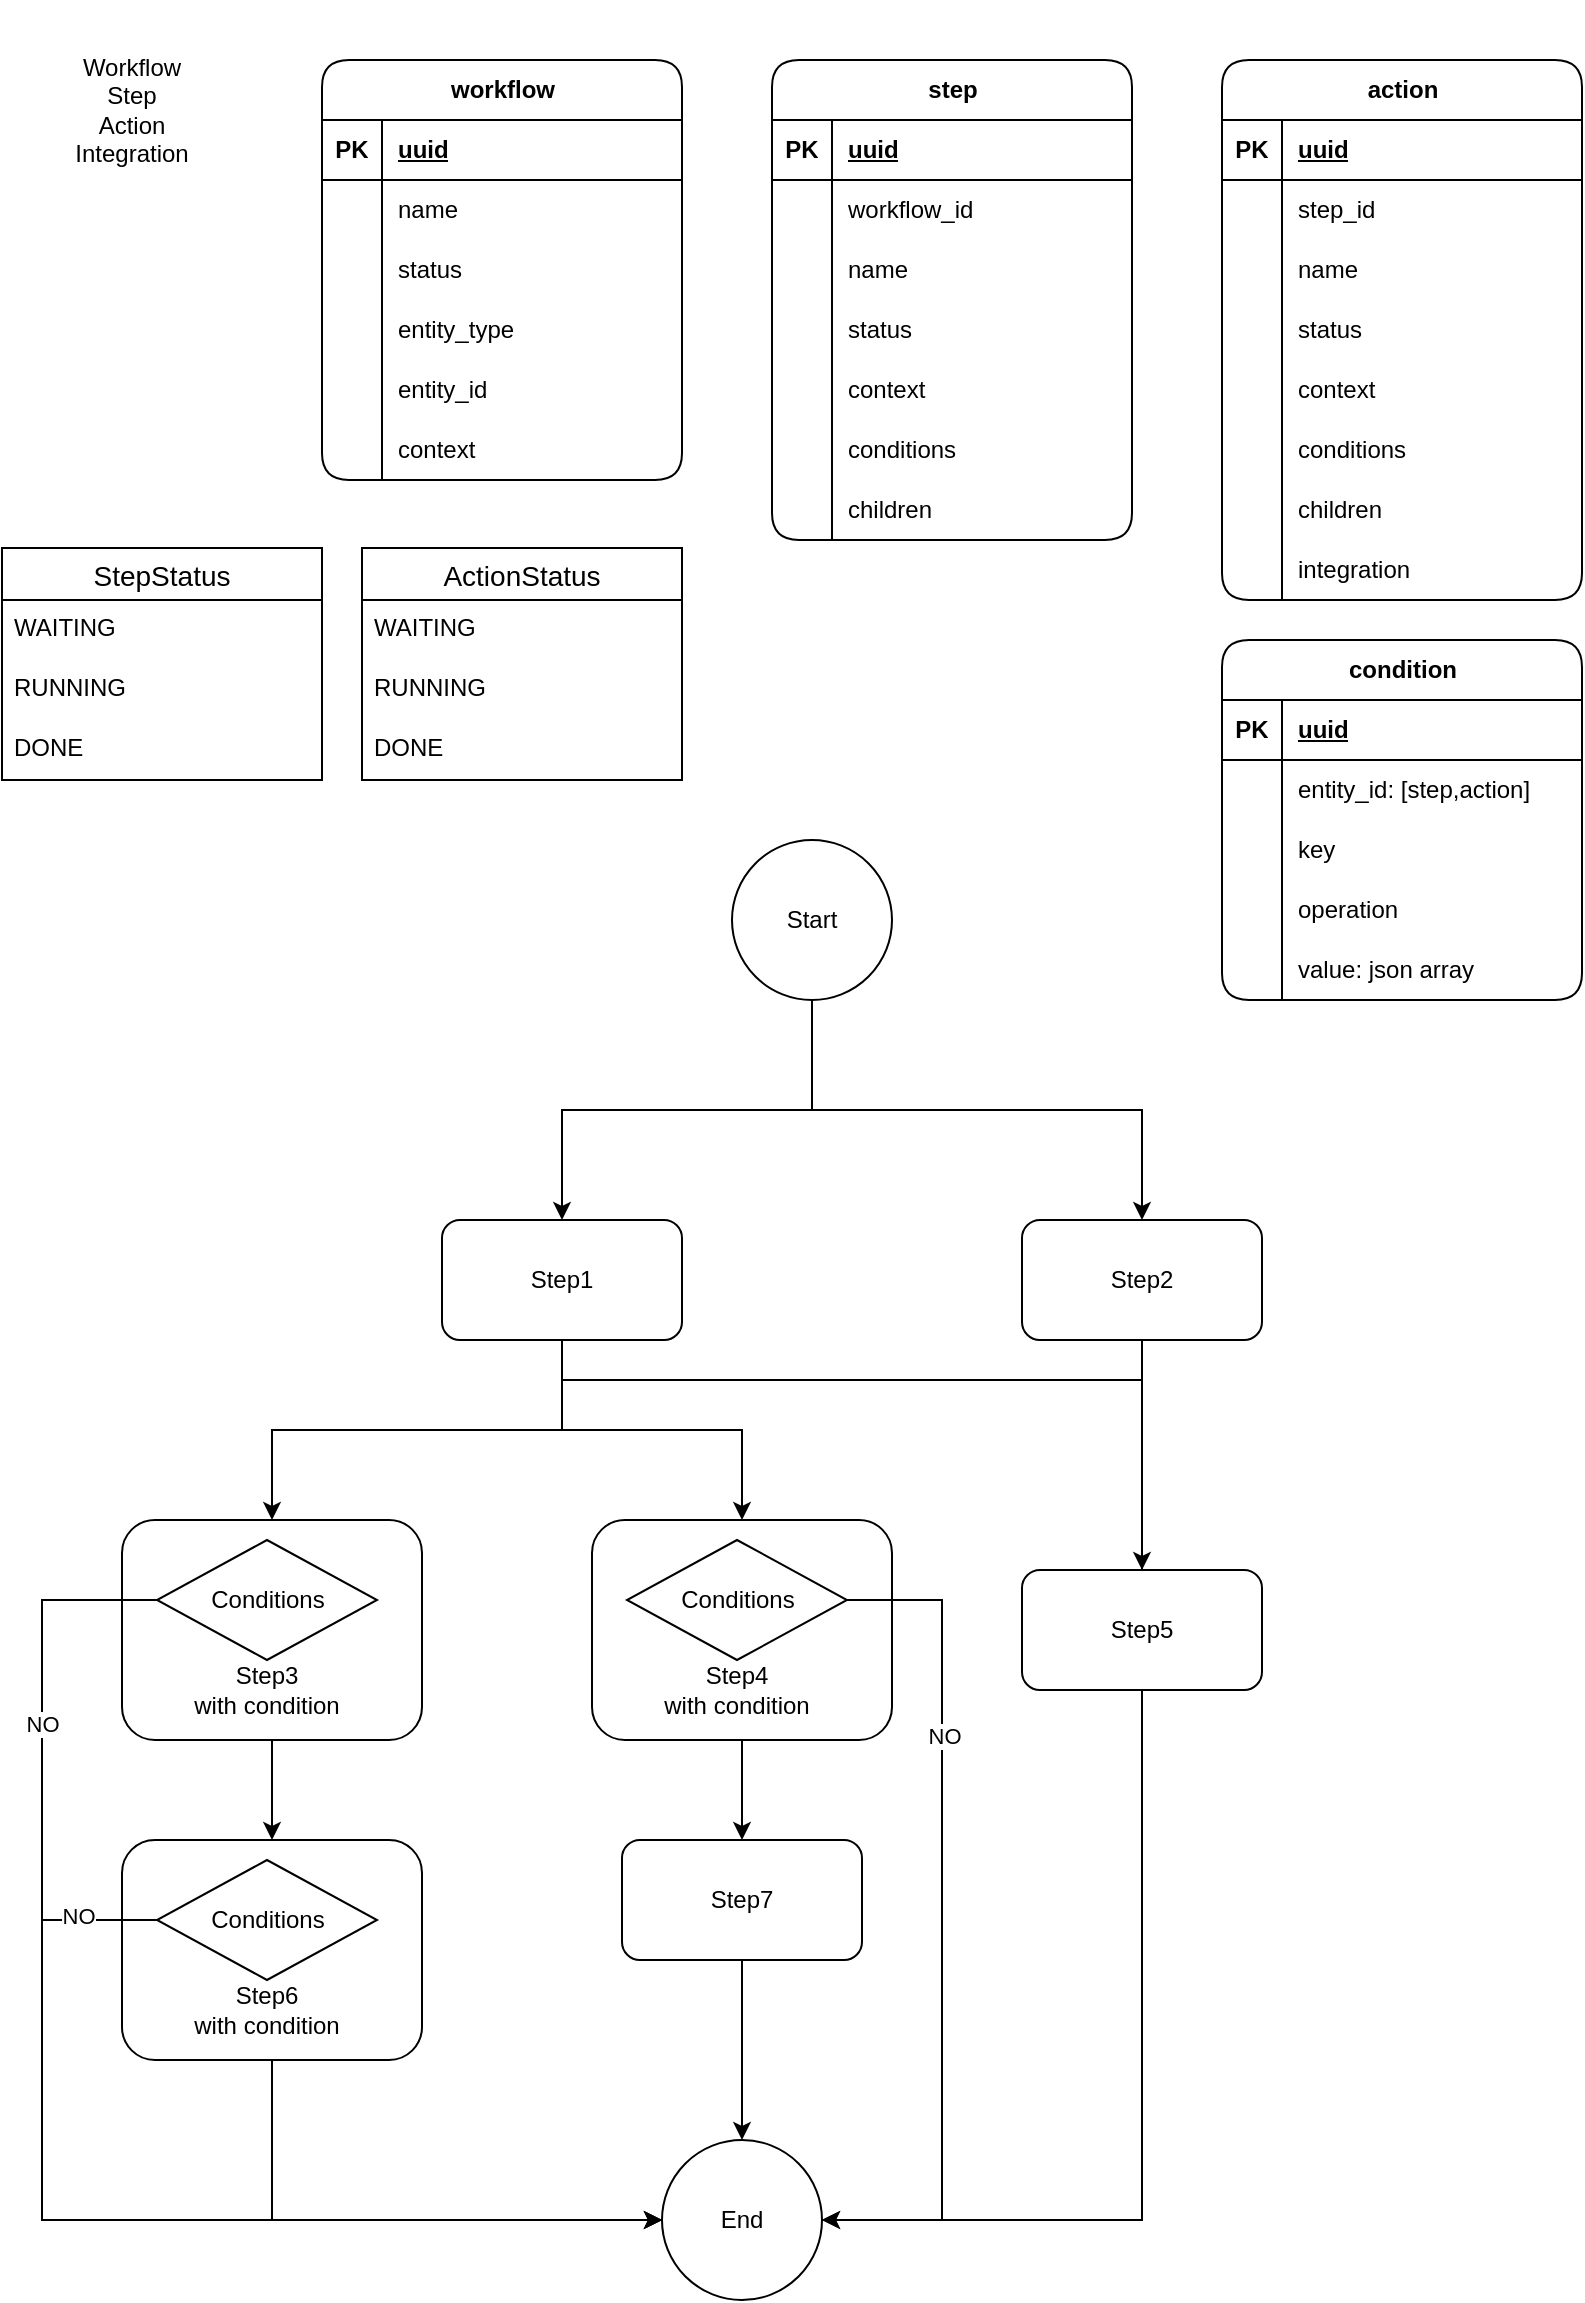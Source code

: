 <mxfile version="21.3.0" type="github">
  <diagram name="Page-1" id="zjwjFwoWz9JTrxJEGuw6">
    <mxGraphModel dx="1004" dy="812" grid="1" gridSize="10" guides="1" tooltips="1" connect="1" arrows="1" fold="1" page="1" pageScale="1" pageWidth="850" pageHeight="1100" math="0" shadow="0">
      <root>
        <mxCell id="0" />
        <mxCell id="1" parent="0" />
        <mxCell id="YzlNwQbHdQQu9OpGdNQR-1" value="Workflow&lt;br&gt;Step&lt;br&gt;Action&lt;br&gt;Integration" style="text;html=1;strokeColor=none;fillColor=none;align=center;verticalAlign=middle;whiteSpace=wrap;rounded=0;" vertex="1" parent="1">
          <mxGeometry x="60" y="60" width="90" height="110" as="geometry" />
        </mxCell>
        <mxCell id="YzlNwQbHdQQu9OpGdNQR-2" value="workflow" style="shape=table;startSize=30;container=1;collapsible=1;childLayout=tableLayout;fixedRows=0;rowLines=0;fontStyle=1;align=center;resizeLast=1;html=1;rounded=1;" vertex="1" parent="1">
          <mxGeometry x="200" y="90" width="180" height="210" as="geometry">
            <mxRectangle x="200" y="90" width="90" height="30" as="alternateBounds" />
          </mxGeometry>
        </mxCell>
        <mxCell id="YzlNwQbHdQQu9OpGdNQR-3" value="" style="shape=tableRow;horizontal=0;startSize=0;swimlaneHead=0;swimlaneBody=0;fillColor=none;collapsible=0;dropTarget=0;points=[[0,0.5],[1,0.5]];portConstraint=eastwest;top=0;left=0;right=0;bottom=1;" vertex="1" parent="YzlNwQbHdQQu9OpGdNQR-2">
          <mxGeometry y="30" width="180" height="30" as="geometry" />
        </mxCell>
        <mxCell id="YzlNwQbHdQQu9OpGdNQR-4" value="PK" style="shape=partialRectangle;connectable=0;fillColor=none;top=0;left=0;bottom=0;right=0;fontStyle=1;overflow=hidden;whiteSpace=wrap;html=1;" vertex="1" parent="YzlNwQbHdQQu9OpGdNQR-3">
          <mxGeometry width="30" height="30" as="geometry">
            <mxRectangle width="30" height="30" as="alternateBounds" />
          </mxGeometry>
        </mxCell>
        <mxCell id="YzlNwQbHdQQu9OpGdNQR-5" value="uuid" style="shape=partialRectangle;connectable=0;fillColor=none;top=0;left=0;bottom=0;right=0;align=left;spacingLeft=6;fontStyle=5;overflow=hidden;whiteSpace=wrap;html=1;" vertex="1" parent="YzlNwQbHdQQu9OpGdNQR-3">
          <mxGeometry x="30" width="150" height="30" as="geometry">
            <mxRectangle width="150" height="30" as="alternateBounds" />
          </mxGeometry>
        </mxCell>
        <mxCell id="YzlNwQbHdQQu9OpGdNQR-6" value="" style="shape=tableRow;horizontal=0;startSize=0;swimlaneHead=0;swimlaneBody=0;fillColor=none;collapsible=0;dropTarget=0;points=[[0,0.5],[1,0.5]];portConstraint=eastwest;top=0;left=0;right=0;bottom=0;" vertex="1" parent="YzlNwQbHdQQu9OpGdNQR-2">
          <mxGeometry y="60" width="180" height="30" as="geometry" />
        </mxCell>
        <mxCell id="YzlNwQbHdQQu9OpGdNQR-7" value="" style="shape=partialRectangle;connectable=0;fillColor=none;top=0;left=0;bottom=0;right=0;editable=1;overflow=hidden;whiteSpace=wrap;html=1;" vertex="1" parent="YzlNwQbHdQQu9OpGdNQR-6">
          <mxGeometry width="30" height="30" as="geometry">
            <mxRectangle width="30" height="30" as="alternateBounds" />
          </mxGeometry>
        </mxCell>
        <mxCell id="YzlNwQbHdQQu9OpGdNQR-8" value="name" style="shape=partialRectangle;connectable=0;fillColor=none;top=0;left=0;bottom=0;right=0;align=left;spacingLeft=6;overflow=hidden;whiteSpace=wrap;html=1;" vertex="1" parent="YzlNwQbHdQQu9OpGdNQR-6">
          <mxGeometry x="30" width="150" height="30" as="geometry">
            <mxRectangle width="150" height="30" as="alternateBounds" />
          </mxGeometry>
        </mxCell>
        <mxCell id="YzlNwQbHdQQu9OpGdNQR-113" value="" style="shape=tableRow;horizontal=0;startSize=0;swimlaneHead=0;swimlaneBody=0;fillColor=none;collapsible=0;dropTarget=0;points=[[0,0.5],[1,0.5]];portConstraint=eastwest;top=0;left=0;right=0;bottom=0;" vertex="1" parent="YzlNwQbHdQQu9OpGdNQR-2">
          <mxGeometry y="90" width="180" height="30" as="geometry" />
        </mxCell>
        <mxCell id="YzlNwQbHdQQu9OpGdNQR-114" value="" style="shape=partialRectangle;connectable=0;fillColor=none;top=0;left=0;bottom=0;right=0;editable=1;overflow=hidden;whiteSpace=wrap;html=1;" vertex="1" parent="YzlNwQbHdQQu9OpGdNQR-113">
          <mxGeometry width="30" height="30" as="geometry">
            <mxRectangle width="30" height="30" as="alternateBounds" />
          </mxGeometry>
        </mxCell>
        <mxCell id="YzlNwQbHdQQu9OpGdNQR-115" value="status" style="shape=partialRectangle;connectable=0;fillColor=none;top=0;left=0;bottom=0;right=0;align=left;spacingLeft=6;overflow=hidden;whiteSpace=wrap;html=1;" vertex="1" parent="YzlNwQbHdQQu9OpGdNQR-113">
          <mxGeometry x="30" width="150" height="30" as="geometry">
            <mxRectangle width="150" height="30" as="alternateBounds" />
          </mxGeometry>
        </mxCell>
        <mxCell id="YzlNwQbHdQQu9OpGdNQR-9" value="" style="shape=tableRow;horizontal=0;startSize=0;swimlaneHead=0;swimlaneBody=0;fillColor=none;collapsible=0;dropTarget=0;points=[[0,0.5],[1,0.5]];portConstraint=eastwest;top=0;left=0;right=0;bottom=0;" vertex="1" parent="YzlNwQbHdQQu9OpGdNQR-2">
          <mxGeometry y="120" width="180" height="30" as="geometry" />
        </mxCell>
        <mxCell id="YzlNwQbHdQQu9OpGdNQR-10" value="" style="shape=partialRectangle;connectable=0;fillColor=none;top=0;left=0;bottom=0;right=0;editable=1;overflow=hidden;whiteSpace=wrap;html=1;" vertex="1" parent="YzlNwQbHdQQu9OpGdNQR-9">
          <mxGeometry width="30" height="30" as="geometry">
            <mxRectangle width="30" height="30" as="alternateBounds" />
          </mxGeometry>
        </mxCell>
        <mxCell id="YzlNwQbHdQQu9OpGdNQR-11" value="entity_type" style="shape=partialRectangle;connectable=0;fillColor=none;top=0;left=0;bottom=0;right=0;align=left;spacingLeft=6;overflow=hidden;whiteSpace=wrap;html=1;" vertex="1" parent="YzlNwQbHdQQu9OpGdNQR-9">
          <mxGeometry x="30" width="150" height="30" as="geometry">
            <mxRectangle width="150" height="30" as="alternateBounds" />
          </mxGeometry>
        </mxCell>
        <mxCell id="YzlNwQbHdQQu9OpGdNQR-12" value="" style="shape=tableRow;horizontal=0;startSize=0;swimlaneHead=0;swimlaneBody=0;fillColor=none;collapsible=0;dropTarget=0;points=[[0,0.5],[1,0.5]];portConstraint=eastwest;top=0;left=0;right=0;bottom=0;" vertex="1" parent="YzlNwQbHdQQu9OpGdNQR-2">
          <mxGeometry y="150" width="180" height="30" as="geometry" />
        </mxCell>
        <mxCell id="YzlNwQbHdQQu9OpGdNQR-13" value="" style="shape=partialRectangle;connectable=0;fillColor=none;top=0;left=0;bottom=0;right=0;editable=1;overflow=hidden;whiteSpace=wrap;html=1;" vertex="1" parent="YzlNwQbHdQQu9OpGdNQR-12">
          <mxGeometry width="30" height="30" as="geometry">
            <mxRectangle width="30" height="30" as="alternateBounds" />
          </mxGeometry>
        </mxCell>
        <mxCell id="YzlNwQbHdQQu9OpGdNQR-14" value="entity_id" style="shape=partialRectangle;connectable=0;fillColor=none;top=0;left=0;bottom=0;right=0;align=left;spacingLeft=6;overflow=hidden;whiteSpace=wrap;html=1;" vertex="1" parent="YzlNwQbHdQQu9OpGdNQR-12">
          <mxGeometry x="30" width="150" height="30" as="geometry">
            <mxRectangle width="150" height="30" as="alternateBounds" />
          </mxGeometry>
        </mxCell>
        <mxCell id="YzlNwQbHdQQu9OpGdNQR-35" value="" style="shape=tableRow;horizontal=0;startSize=0;swimlaneHead=0;swimlaneBody=0;fillColor=none;collapsible=0;dropTarget=0;points=[[0,0.5],[1,0.5]];portConstraint=eastwest;top=0;left=0;right=0;bottom=0;" vertex="1" parent="YzlNwQbHdQQu9OpGdNQR-2">
          <mxGeometry y="180" width="180" height="30" as="geometry" />
        </mxCell>
        <mxCell id="YzlNwQbHdQQu9OpGdNQR-36" value="" style="shape=partialRectangle;connectable=0;fillColor=none;top=0;left=0;bottom=0;right=0;editable=1;overflow=hidden;whiteSpace=wrap;html=1;" vertex="1" parent="YzlNwQbHdQQu9OpGdNQR-35">
          <mxGeometry width="30" height="30" as="geometry">
            <mxRectangle width="30" height="30" as="alternateBounds" />
          </mxGeometry>
        </mxCell>
        <mxCell id="YzlNwQbHdQQu9OpGdNQR-37" value="context" style="shape=partialRectangle;connectable=0;fillColor=none;top=0;left=0;bottom=0;right=0;align=left;spacingLeft=6;overflow=hidden;whiteSpace=wrap;html=1;" vertex="1" parent="YzlNwQbHdQQu9OpGdNQR-35">
          <mxGeometry x="30" width="150" height="30" as="geometry">
            <mxRectangle width="150" height="30" as="alternateBounds" />
          </mxGeometry>
        </mxCell>
        <mxCell id="YzlNwQbHdQQu9OpGdNQR-41" style="edgeStyle=orthogonalEdgeStyle;rounded=0;orthogonalLoop=1;jettySize=auto;html=1;exitX=0.5;exitY=1;exitDx=0;exitDy=0;" edge="1" parent="1" source="YzlNwQbHdQQu9OpGdNQR-38" target="YzlNwQbHdQQu9OpGdNQR-40">
          <mxGeometry relative="1" as="geometry" />
        </mxCell>
        <mxCell id="YzlNwQbHdQQu9OpGdNQR-56" style="edgeStyle=orthogonalEdgeStyle;rounded=0;orthogonalLoop=1;jettySize=auto;html=1;exitX=0.5;exitY=1;exitDx=0;exitDy=0;" edge="1" parent="1" source="YzlNwQbHdQQu9OpGdNQR-38" target="YzlNwQbHdQQu9OpGdNQR-42">
          <mxGeometry relative="1" as="geometry" />
        </mxCell>
        <mxCell id="YzlNwQbHdQQu9OpGdNQR-38" value="Start" style="ellipse;whiteSpace=wrap;html=1;aspect=fixed;" vertex="1" parent="1">
          <mxGeometry x="405" y="480" width="80" height="80" as="geometry" />
        </mxCell>
        <mxCell id="YzlNwQbHdQQu9OpGdNQR-39" value="End" style="ellipse;whiteSpace=wrap;html=1;aspect=fixed;" vertex="1" parent="1">
          <mxGeometry x="370" y="1130" width="80" height="80" as="geometry" />
        </mxCell>
        <mxCell id="YzlNwQbHdQQu9OpGdNQR-54" style="edgeStyle=orthogonalEdgeStyle;rounded=0;orthogonalLoop=1;jettySize=auto;html=1;exitX=0.5;exitY=1;exitDx=0;exitDy=0;entryX=0.5;entryY=0;entryDx=0;entryDy=0;" edge="1" parent="1" source="YzlNwQbHdQQu9OpGdNQR-40" target="YzlNwQbHdQQu9OpGdNQR-44">
          <mxGeometry relative="1" as="geometry" />
        </mxCell>
        <mxCell id="YzlNwQbHdQQu9OpGdNQR-55" style="edgeStyle=orthogonalEdgeStyle;rounded=0;orthogonalLoop=1;jettySize=auto;html=1;exitX=0.5;exitY=1;exitDx=0;exitDy=0;" edge="1" parent="1" source="YzlNwQbHdQQu9OpGdNQR-40" target="YzlNwQbHdQQu9OpGdNQR-50">
          <mxGeometry relative="1" as="geometry" />
        </mxCell>
        <mxCell id="YzlNwQbHdQQu9OpGdNQR-83" style="edgeStyle=orthogonalEdgeStyle;rounded=0;orthogonalLoop=1;jettySize=auto;html=1;exitX=0.5;exitY=1;exitDx=0;exitDy=0;" edge="1" parent="1" source="YzlNwQbHdQQu9OpGdNQR-40" target="YzlNwQbHdQQu9OpGdNQR-82">
          <mxGeometry relative="1" as="geometry">
            <Array as="points">
              <mxPoint x="320" y="750" />
              <mxPoint x="610" y="750" />
            </Array>
          </mxGeometry>
        </mxCell>
        <mxCell id="YzlNwQbHdQQu9OpGdNQR-40" value="Step1" style="rounded=1;whiteSpace=wrap;html=1;" vertex="1" parent="1">
          <mxGeometry x="260" y="670" width="120" height="60" as="geometry" />
        </mxCell>
        <mxCell id="YzlNwQbHdQQu9OpGdNQR-58" style="edgeStyle=orthogonalEdgeStyle;rounded=0;orthogonalLoop=1;jettySize=auto;html=1;exitX=0.5;exitY=1;exitDx=0;exitDy=0;entryX=1;entryY=0.5;entryDx=0;entryDy=0;" edge="1" parent="1" source="YzlNwQbHdQQu9OpGdNQR-42" target="YzlNwQbHdQQu9OpGdNQR-39">
          <mxGeometry relative="1" as="geometry">
            <mxPoint x="580" y="850" as="targetPoint" />
          </mxGeometry>
        </mxCell>
        <mxCell id="YzlNwQbHdQQu9OpGdNQR-42" value="Step2" style="rounded=1;whiteSpace=wrap;html=1;" vertex="1" parent="1">
          <mxGeometry x="550" y="670" width="120" height="60" as="geometry" />
        </mxCell>
        <mxCell id="YzlNwQbHdQQu9OpGdNQR-48" value="" style="group" vertex="1" connectable="0" parent="1">
          <mxGeometry x="100" y="820" width="150" height="110" as="geometry" />
        </mxCell>
        <mxCell id="YzlNwQbHdQQu9OpGdNQR-44" value="" style="rounded=1;whiteSpace=wrap;html=1;" vertex="1" parent="YzlNwQbHdQQu9OpGdNQR-48">
          <mxGeometry width="150" height="110" as="geometry" />
        </mxCell>
        <mxCell id="YzlNwQbHdQQu9OpGdNQR-46" value="Conditions" style="rhombus;whiteSpace=wrap;html=1;" vertex="1" parent="YzlNwQbHdQQu9OpGdNQR-48">
          <mxGeometry x="17.5" y="10" width="110" height="60" as="geometry" />
        </mxCell>
        <mxCell id="YzlNwQbHdQQu9OpGdNQR-47" value="Step3&lt;br&gt;with condition" style="text;html=1;strokeColor=none;fillColor=none;align=center;verticalAlign=middle;whiteSpace=wrap;rounded=0;" vertex="1" parent="YzlNwQbHdQQu9OpGdNQR-48">
          <mxGeometry x="20" y="70" width="105" height="30" as="geometry" />
        </mxCell>
        <mxCell id="YzlNwQbHdQQu9OpGdNQR-49" value="" style="group" vertex="1" connectable="0" parent="1">
          <mxGeometry x="335" y="820" width="150" height="110" as="geometry" />
        </mxCell>
        <mxCell id="YzlNwQbHdQQu9OpGdNQR-50" value="" style="rounded=1;whiteSpace=wrap;html=1;" vertex="1" parent="YzlNwQbHdQQu9OpGdNQR-49">
          <mxGeometry width="150" height="110" as="geometry" />
        </mxCell>
        <mxCell id="YzlNwQbHdQQu9OpGdNQR-51" value="Conditions" style="rhombus;whiteSpace=wrap;html=1;" vertex="1" parent="YzlNwQbHdQQu9OpGdNQR-49">
          <mxGeometry x="17.5" y="10" width="110" height="60" as="geometry" />
        </mxCell>
        <mxCell id="YzlNwQbHdQQu9OpGdNQR-52" value="Step4&lt;br&gt;with condition" style="text;html=1;strokeColor=none;fillColor=none;align=center;verticalAlign=middle;whiteSpace=wrap;rounded=0;" vertex="1" parent="YzlNwQbHdQQu9OpGdNQR-49">
          <mxGeometry x="20" y="70" width="105" height="30" as="geometry" />
        </mxCell>
        <mxCell id="YzlNwQbHdQQu9OpGdNQR-60" value="" style="group" vertex="1" connectable="0" parent="1">
          <mxGeometry x="100" y="980" width="150" height="110" as="geometry" />
        </mxCell>
        <mxCell id="YzlNwQbHdQQu9OpGdNQR-61" value="" style="rounded=1;whiteSpace=wrap;html=1;" vertex="1" parent="YzlNwQbHdQQu9OpGdNQR-60">
          <mxGeometry width="150" height="110" as="geometry" />
        </mxCell>
        <mxCell id="YzlNwQbHdQQu9OpGdNQR-62" value="Conditions" style="rhombus;whiteSpace=wrap;html=1;" vertex="1" parent="YzlNwQbHdQQu9OpGdNQR-60">
          <mxGeometry x="17.5" y="10" width="110" height="60" as="geometry" />
        </mxCell>
        <mxCell id="YzlNwQbHdQQu9OpGdNQR-63" value="Step6&lt;br&gt;with condition" style="text;html=1;strokeColor=none;fillColor=none;align=center;verticalAlign=middle;whiteSpace=wrap;rounded=0;" vertex="1" parent="YzlNwQbHdQQu9OpGdNQR-60">
          <mxGeometry x="20" y="70" width="105" height="30" as="geometry" />
        </mxCell>
        <mxCell id="YzlNwQbHdQQu9OpGdNQR-64" style="edgeStyle=orthogonalEdgeStyle;rounded=0;orthogonalLoop=1;jettySize=auto;html=1;exitX=0.5;exitY=1;exitDx=0;exitDy=0;entryX=0.5;entryY=0;entryDx=0;entryDy=0;" edge="1" parent="1" source="YzlNwQbHdQQu9OpGdNQR-44" target="YzlNwQbHdQQu9OpGdNQR-61">
          <mxGeometry relative="1" as="geometry" />
        </mxCell>
        <mxCell id="YzlNwQbHdQQu9OpGdNQR-66" style="edgeStyle=orthogonalEdgeStyle;rounded=0;orthogonalLoop=1;jettySize=auto;html=1;exitX=0.5;exitY=1;exitDx=0;exitDy=0;entryX=0;entryY=0.5;entryDx=0;entryDy=0;" edge="1" parent="1" source="YzlNwQbHdQQu9OpGdNQR-61" target="YzlNwQbHdQQu9OpGdNQR-39">
          <mxGeometry relative="1" as="geometry" />
        </mxCell>
        <mxCell id="YzlNwQbHdQQu9OpGdNQR-68" style="edgeStyle=orthogonalEdgeStyle;rounded=0;orthogonalLoop=1;jettySize=auto;html=1;exitX=0.5;exitY=1;exitDx=0;exitDy=0;" edge="1" parent="1" source="YzlNwQbHdQQu9OpGdNQR-72" target="YzlNwQbHdQQu9OpGdNQR-39">
          <mxGeometry relative="1" as="geometry" />
        </mxCell>
        <mxCell id="YzlNwQbHdQQu9OpGdNQR-69" style="edgeStyle=orthogonalEdgeStyle;rounded=0;orthogonalLoop=1;jettySize=auto;html=1;exitX=0;exitY=0.5;exitDx=0;exitDy=0;entryX=0;entryY=0.5;entryDx=0;entryDy=0;" edge="1" parent="1" source="YzlNwQbHdQQu9OpGdNQR-62" target="YzlNwQbHdQQu9OpGdNQR-39">
          <mxGeometry relative="1" as="geometry">
            <Array as="points">
              <mxPoint x="60" y="1020" />
              <mxPoint x="60" y="1170" />
            </Array>
          </mxGeometry>
        </mxCell>
        <mxCell id="YzlNwQbHdQQu9OpGdNQR-78" value="NO" style="edgeLabel;html=1;align=center;verticalAlign=middle;resizable=0;points=[];" vertex="1" connectable="0" parent="YzlNwQbHdQQu9OpGdNQR-69">
          <mxGeometry x="-0.844" y="-2" relative="1" as="geometry">
            <mxPoint x="1" as="offset" />
          </mxGeometry>
        </mxCell>
        <mxCell id="YzlNwQbHdQQu9OpGdNQR-73" value="" style="edgeStyle=orthogonalEdgeStyle;rounded=0;orthogonalLoop=1;jettySize=auto;html=1;exitX=0.5;exitY=1;exitDx=0;exitDy=0;" edge="1" parent="1" source="YzlNwQbHdQQu9OpGdNQR-50" target="YzlNwQbHdQQu9OpGdNQR-72">
          <mxGeometry relative="1" as="geometry">
            <mxPoint x="410" y="930" as="sourcePoint" />
            <mxPoint x="410" y="1130" as="targetPoint" />
          </mxGeometry>
        </mxCell>
        <mxCell id="YzlNwQbHdQQu9OpGdNQR-72" value="Step7" style="rounded=1;whiteSpace=wrap;html=1;" vertex="1" parent="1">
          <mxGeometry x="350" y="980" width="120" height="60" as="geometry" />
        </mxCell>
        <mxCell id="YzlNwQbHdQQu9OpGdNQR-74" style="edgeStyle=orthogonalEdgeStyle;rounded=0;orthogonalLoop=1;jettySize=auto;html=1;exitX=1;exitY=0.5;exitDx=0;exitDy=0;entryX=1;entryY=0.5;entryDx=0;entryDy=0;" edge="1" parent="1" source="YzlNwQbHdQQu9OpGdNQR-51" target="YzlNwQbHdQQu9OpGdNQR-39">
          <mxGeometry relative="1" as="geometry">
            <Array as="points">
              <mxPoint x="510" y="860" />
              <mxPoint x="510" y="1170" />
            </Array>
          </mxGeometry>
        </mxCell>
        <mxCell id="YzlNwQbHdQQu9OpGdNQR-75" value="NO" style="edgeLabel;html=1;align=center;verticalAlign=middle;resizable=0;points=[];" vertex="1" connectable="0" parent="YzlNwQbHdQQu9OpGdNQR-74">
          <mxGeometry x="-0.452" y="1" relative="1" as="geometry">
            <mxPoint y="1" as="offset" />
          </mxGeometry>
        </mxCell>
        <mxCell id="YzlNwQbHdQQu9OpGdNQR-76" style="edgeStyle=orthogonalEdgeStyle;rounded=0;orthogonalLoop=1;jettySize=auto;html=1;exitX=0;exitY=0.5;exitDx=0;exitDy=0;entryX=0;entryY=0.5;entryDx=0;entryDy=0;" edge="1" parent="1" source="YzlNwQbHdQQu9OpGdNQR-46" target="YzlNwQbHdQQu9OpGdNQR-39">
          <mxGeometry relative="1" as="geometry">
            <Array as="points">
              <mxPoint x="60" y="860" />
              <mxPoint x="60" y="1170" />
            </Array>
          </mxGeometry>
        </mxCell>
        <mxCell id="YzlNwQbHdQQu9OpGdNQR-77" value="NO" style="edgeLabel;html=1;align=center;verticalAlign=middle;resizable=0;points=[];" vertex="1" connectable="0" parent="YzlNwQbHdQQu9OpGdNQR-76">
          <mxGeometry x="-0.65" relative="1" as="geometry">
            <mxPoint y="1" as="offset" />
          </mxGeometry>
        </mxCell>
        <mxCell id="YzlNwQbHdQQu9OpGdNQR-82" value="Step5" style="rounded=1;whiteSpace=wrap;html=1;" vertex="1" parent="1">
          <mxGeometry x="550" y="845" width="120" height="60" as="geometry" />
        </mxCell>
        <mxCell id="YzlNwQbHdQQu9OpGdNQR-84" value="StepStatus" style="swimlane;fontStyle=0;childLayout=stackLayout;horizontal=1;startSize=26;horizontalStack=0;resizeParent=1;resizeParentMax=0;resizeLast=0;collapsible=1;marginBottom=0;align=center;fontSize=14;" vertex="1" parent="1">
          <mxGeometry x="40" y="334" width="160" height="116" as="geometry" />
        </mxCell>
        <mxCell id="YzlNwQbHdQQu9OpGdNQR-85" value="WAITING" style="text;strokeColor=none;fillColor=none;spacingLeft=4;spacingRight=4;overflow=hidden;rotatable=0;points=[[0,0.5],[1,0.5]];portConstraint=eastwest;fontSize=12;whiteSpace=wrap;html=1;" vertex="1" parent="YzlNwQbHdQQu9OpGdNQR-84">
          <mxGeometry y="26" width="160" height="30" as="geometry" />
        </mxCell>
        <mxCell id="YzlNwQbHdQQu9OpGdNQR-86" value="RUNNING" style="text;strokeColor=none;fillColor=none;spacingLeft=4;spacingRight=4;overflow=hidden;rotatable=0;points=[[0,0.5],[1,0.5]];portConstraint=eastwest;fontSize=12;whiteSpace=wrap;html=1;" vertex="1" parent="YzlNwQbHdQQu9OpGdNQR-84">
          <mxGeometry y="56" width="160" height="30" as="geometry" />
        </mxCell>
        <mxCell id="YzlNwQbHdQQu9OpGdNQR-87" value="DONE" style="text;strokeColor=none;fillColor=none;spacingLeft=4;spacingRight=4;overflow=hidden;rotatable=0;points=[[0,0.5],[1,0.5]];portConstraint=eastwest;fontSize=12;whiteSpace=wrap;html=1;" vertex="1" parent="YzlNwQbHdQQu9OpGdNQR-84">
          <mxGeometry y="86" width="160" height="30" as="geometry" />
        </mxCell>
        <mxCell id="YzlNwQbHdQQu9OpGdNQR-88" value="step" style="shape=table;startSize=30;container=1;collapsible=1;childLayout=tableLayout;fixedRows=0;rowLines=0;fontStyle=1;align=center;resizeLast=1;html=1;rounded=1;" vertex="1" parent="1">
          <mxGeometry x="425" y="90" width="180" height="240" as="geometry">
            <mxRectangle x="200" y="90" width="90" height="30" as="alternateBounds" />
          </mxGeometry>
        </mxCell>
        <mxCell id="YzlNwQbHdQQu9OpGdNQR-89" value="" style="shape=tableRow;horizontal=0;startSize=0;swimlaneHead=0;swimlaneBody=0;fillColor=none;collapsible=0;dropTarget=0;points=[[0,0.5],[1,0.5]];portConstraint=eastwest;top=0;left=0;right=0;bottom=1;" vertex="1" parent="YzlNwQbHdQQu9OpGdNQR-88">
          <mxGeometry y="30" width="180" height="30" as="geometry" />
        </mxCell>
        <mxCell id="YzlNwQbHdQQu9OpGdNQR-90" value="PK" style="shape=partialRectangle;connectable=0;fillColor=none;top=0;left=0;bottom=0;right=0;fontStyle=1;overflow=hidden;whiteSpace=wrap;html=1;" vertex="1" parent="YzlNwQbHdQQu9OpGdNQR-89">
          <mxGeometry width="30" height="30" as="geometry">
            <mxRectangle width="30" height="30" as="alternateBounds" />
          </mxGeometry>
        </mxCell>
        <mxCell id="YzlNwQbHdQQu9OpGdNQR-91" value="uuid" style="shape=partialRectangle;connectable=0;fillColor=none;top=0;left=0;bottom=0;right=0;align=left;spacingLeft=6;fontStyle=5;overflow=hidden;whiteSpace=wrap;html=1;" vertex="1" parent="YzlNwQbHdQQu9OpGdNQR-89">
          <mxGeometry x="30" width="150" height="30" as="geometry">
            <mxRectangle width="150" height="30" as="alternateBounds" />
          </mxGeometry>
        </mxCell>
        <mxCell id="YzlNwQbHdQQu9OpGdNQR-141" value="" style="shape=tableRow;horizontal=0;startSize=0;swimlaneHead=0;swimlaneBody=0;fillColor=none;collapsible=0;dropTarget=0;points=[[0,0.5],[1,0.5]];portConstraint=eastwest;top=0;left=0;right=0;bottom=0;" vertex="1" parent="YzlNwQbHdQQu9OpGdNQR-88">
          <mxGeometry y="60" width="180" height="30" as="geometry" />
        </mxCell>
        <mxCell id="YzlNwQbHdQQu9OpGdNQR-142" value="" style="shape=partialRectangle;connectable=0;fillColor=none;top=0;left=0;bottom=0;right=0;editable=1;overflow=hidden;whiteSpace=wrap;html=1;" vertex="1" parent="YzlNwQbHdQQu9OpGdNQR-141">
          <mxGeometry width="30" height="30" as="geometry">
            <mxRectangle width="30" height="30" as="alternateBounds" />
          </mxGeometry>
        </mxCell>
        <mxCell id="YzlNwQbHdQQu9OpGdNQR-143" value="workflow_id" style="shape=partialRectangle;connectable=0;fillColor=none;top=0;left=0;bottom=0;right=0;align=left;spacingLeft=6;overflow=hidden;whiteSpace=wrap;html=1;" vertex="1" parent="YzlNwQbHdQQu9OpGdNQR-141">
          <mxGeometry x="30" width="150" height="30" as="geometry">
            <mxRectangle width="150" height="30" as="alternateBounds" />
          </mxGeometry>
        </mxCell>
        <mxCell id="YzlNwQbHdQQu9OpGdNQR-92" value="" style="shape=tableRow;horizontal=0;startSize=0;swimlaneHead=0;swimlaneBody=0;fillColor=none;collapsible=0;dropTarget=0;points=[[0,0.5],[1,0.5]];portConstraint=eastwest;top=0;left=0;right=0;bottom=0;" vertex="1" parent="YzlNwQbHdQQu9OpGdNQR-88">
          <mxGeometry y="90" width="180" height="30" as="geometry" />
        </mxCell>
        <mxCell id="YzlNwQbHdQQu9OpGdNQR-93" value="" style="shape=partialRectangle;connectable=0;fillColor=none;top=0;left=0;bottom=0;right=0;editable=1;overflow=hidden;whiteSpace=wrap;html=1;" vertex="1" parent="YzlNwQbHdQQu9OpGdNQR-92">
          <mxGeometry width="30" height="30" as="geometry">
            <mxRectangle width="30" height="30" as="alternateBounds" />
          </mxGeometry>
        </mxCell>
        <mxCell id="YzlNwQbHdQQu9OpGdNQR-94" value="name" style="shape=partialRectangle;connectable=0;fillColor=none;top=0;left=0;bottom=0;right=0;align=left;spacingLeft=6;overflow=hidden;whiteSpace=wrap;html=1;" vertex="1" parent="YzlNwQbHdQQu9OpGdNQR-92">
          <mxGeometry x="30" width="150" height="30" as="geometry">
            <mxRectangle width="150" height="30" as="alternateBounds" />
          </mxGeometry>
        </mxCell>
        <mxCell id="YzlNwQbHdQQu9OpGdNQR-110" value="" style="shape=tableRow;horizontal=0;startSize=0;swimlaneHead=0;swimlaneBody=0;fillColor=none;collapsible=0;dropTarget=0;points=[[0,0.5],[1,0.5]];portConstraint=eastwest;top=0;left=0;right=0;bottom=0;" vertex="1" parent="YzlNwQbHdQQu9OpGdNQR-88">
          <mxGeometry y="120" width="180" height="30" as="geometry" />
        </mxCell>
        <mxCell id="YzlNwQbHdQQu9OpGdNQR-111" value="" style="shape=partialRectangle;connectable=0;fillColor=none;top=0;left=0;bottom=0;right=0;editable=1;overflow=hidden;whiteSpace=wrap;html=1;" vertex="1" parent="YzlNwQbHdQQu9OpGdNQR-110">
          <mxGeometry width="30" height="30" as="geometry">
            <mxRectangle width="30" height="30" as="alternateBounds" />
          </mxGeometry>
        </mxCell>
        <mxCell id="YzlNwQbHdQQu9OpGdNQR-112" value="status" style="shape=partialRectangle;connectable=0;fillColor=none;top=0;left=0;bottom=0;right=0;align=left;spacingLeft=6;overflow=hidden;whiteSpace=wrap;html=1;" vertex="1" parent="YzlNwQbHdQQu9OpGdNQR-110">
          <mxGeometry x="30" width="150" height="30" as="geometry">
            <mxRectangle width="150" height="30" as="alternateBounds" />
          </mxGeometry>
        </mxCell>
        <mxCell id="YzlNwQbHdQQu9OpGdNQR-101" value="" style="shape=tableRow;horizontal=0;startSize=0;swimlaneHead=0;swimlaneBody=0;fillColor=none;collapsible=0;dropTarget=0;points=[[0,0.5],[1,0.5]];portConstraint=eastwest;top=0;left=0;right=0;bottom=0;" vertex="1" parent="YzlNwQbHdQQu9OpGdNQR-88">
          <mxGeometry y="150" width="180" height="30" as="geometry" />
        </mxCell>
        <mxCell id="YzlNwQbHdQQu9OpGdNQR-102" value="" style="shape=partialRectangle;connectable=0;fillColor=none;top=0;left=0;bottom=0;right=0;editable=1;overflow=hidden;whiteSpace=wrap;html=1;" vertex="1" parent="YzlNwQbHdQQu9OpGdNQR-101">
          <mxGeometry width="30" height="30" as="geometry">
            <mxRectangle width="30" height="30" as="alternateBounds" />
          </mxGeometry>
        </mxCell>
        <mxCell id="YzlNwQbHdQQu9OpGdNQR-103" value="context" style="shape=partialRectangle;connectable=0;fillColor=none;top=0;left=0;bottom=0;right=0;align=left;spacingLeft=6;overflow=hidden;whiteSpace=wrap;html=1;" vertex="1" parent="YzlNwQbHdQQu9OpGdNQR-101">
          <mxGeometry x="30" width="150" height="30" as="geometry">
            <mxRectangle width="150" height="30" as="alternateBounds" />
          </mxGeometry>
        </mxCell>
        <mxCell id="YzlNwQbHdQQu9OpGdNQR-104" value="" style="shape=tableRow;horizontal=0;startSize=0;swimlaneHead=0;swimlaneBody=0;fillColor=none;collapsible=0;dropTarget=0;points=[[0,0.5],[1,0.5]];portConstraint=eastwest;top=0;left=0;right=0;bottom=0;" vertex="1" parent="YzlNwQbHdQQu9OpGdNQR-88">
          <mxGeometry y="180" width="180" height="30" as="geometry" />
        </mxCell>
        <mxCell id="YzlNwQbHdQQu9OpGdNQR-105" value="" style="shape=partialRectangle;connectable=0;fillColor=none;top=0;left=0;bottom=0;right=0;editable=1;overflow=hidden;whiteSpace=wrap;html=1;" vertex="1" parent="YzlNwQbHdQQu9OpGdNQR-104">
          <mxGeometry width="30" height="30" as="geometry">
            <mxRectangle width="30" height="30" as="alternateBounds" />
          </mxGeometry>
        </mxCell>
        <mxCell id="YzlNwQbHdQQu9OpGdNQR-106" value="conditions" style="shape=partialRectangle;connectable=0;fillColor=none;top=0;left=0;bottom=0;right=0;align=left;spacingLeft=6;overflow=hidden;whiteSpace=wrap;html=1;" vertex="1" parent="YzlNwQbHdQQu9OpGdNQR-104">
          <mxGeometry x="30" width="150" height="30" as="geometry">
            <mxRectangle width="150" height="30" as="alternateBounds" />
          </mxGeometry>
        </mxCell>
        <mxCell id="YzlNwQbHdQQu9OpGdNQR-107" value="" style="shape=tableRow;horizontal=0;startSize=0;swimlaneHead=0;swimlaneBody=0;fillColor=none;collapsible=0;dropTarget=0;points=[[0,0.5],[1,0.5]];portConstraint=eastwest;top=0;left=0;right=0;bottom=0;" vertex="1" parent="YzlNwQbHdQQu9OpGdNQR-88">
          <mxGeometry y="210" width="180" height="30" as="geometry" />
        </mxCell>
        <mxCell id="YzlNwQbHdQQu9OpGdNQR-108" value="" style="shape=partialRectangle;connectable=0;fillColor=none;top=0;left=0;bottom=0;right=0;editable=1;overflow=hidden;whiteSpace=wrap;html=1;" vertex="1" parent="YzlNwQbHdQQu9OpGdNQR-107">
          <mxGeometry width="30" height="30" as="geometry">
            <mxRectangle width="30" height="30" as="alternateBounds" />
          </mxGeometry>
        </mxCell>
        <mxCell id="YzlNwQbHdQQu9OpGdNQR-109" value="children" style="shape=partialRectangle;connectable=0;fillColor=none;top=0;left=0;bottom=0;right=0;align=left;spacingLeft=6;overflow=hidden;whiteSpace=wrap;html=1;" vertex="1" parent="YzlNwQbHdQQu9OpGdNQR-107">
          <mxGeometry x="30" width="150" height="30" as="geometry">
            <mxRectangle width="150" height="30" as="alternateBounds" />
          </mxGeometry>
        </mxCell>
        <mxCell id="YzlNwQbHdQQu9OpGdNQR-116" value="action" style="shape=table;startSize=30;container=1;collapsible=1;childLayout=tableLayout;fixedRows=0;rowLines=0;fontStyle=1;align=center;resizeLast=1;html=1;rounded=1;" vertex="1" parent="1">
          <mxGeometry x="650" y="90" width="180" height="270" as="geometry">
            <mxRectangle x="200" y="90" width="90" height="30" as="alternateBounds" />
          </mxGeometry>
        </mxCell>
        <mxCell id="YzlNwQbHdQQu9OpGdNQR-117" value="" style="shape=tableRow;horizontal=0;startSize=0;swimlaneHead=0;swimlaneBody=0;fillColor=none;collapsible=0;dropTarget=0;points=[[0,0.5],[1,0.5]];portConstraint=eastwest;top=0;left=0;right=0;bottom=1;" vertex="1" parent="YzlNwQbHdQQu9OpGdNQR-116">
          <mxGeometry y="30" width="180" height="30" as="geometry" />
        </mxCell>
        <mxCell id="YzlNwQbHdQQu9OpGdNQR-118" value="PK" style="shape=partialRectangle;connectable=0;fillColor=none;top=0;left=0;bottom=0;right=0;fontStyle=1;overflow=hidden;whiteSpace=wrap;html=1;" vertex="1" parent="YzlNwQbHdQQu9OpGdNQR-117">
          <mxGeometry width="30" height="30" as="geometry">
            <mxRectangle width="30" height="30" as="alternateBounds" />
          </mxGeometry>
        </mxCell>
        <mxCell id="YzlNwQbHdQQu9OpGdNQR-119" value="uuid" style="shape=partialRectangle;connectable=0;fillColor=none;top=0;left=0;bottom=0;right=0;align=left;spacingLeft=6;fontStyle=5;overflow=hidden;whiteSpace=wrap;html=1;" vertex="1" parent="YzlNwQbHdQQu9OpGdNQR-117">
          <mxGeometry x="30" width="150" height="30" as="geometry">
            <mxRectangle width="150" height="30" as="alternateBounds" />
          </mxGeometry>
        </mxCell>
        <mxCell id="YzlNwQbHdQQu9OpGdNQR-144" value="" style="shape=tableRow;horizontal=0;startSize=0;swimlaneHead=0;swimlaneBody=0;fillColor=none;collapsible=0;dropTarget=0;points=[[0,0.5],[1,0.5]];portConstraint=eastwest;top=0;left=0;right=0;bottom=0;" vertex="1" parent="YzlNwQbHdQQu9OpGdNQR-116">
          <mxGeometry y="60" width="180" height="30" as="geometry" />
        </mxCell>
        <mxCell id="YzlNwQbHdQQu9OpGdNQR-145" value="" style="shape=partialRectangle;connectable=0;fillColor=none;top=0;left=0;bottom=0;right=0;editable=1;overflow=hidden;whiteSpace=wrap;html=1;" vertex="1" parent="YzlNwQbHdQQu9OpGdNQR-144">
          <mxGeometry width="30" height="30" as="geometry">
            <mxRectangle width="30" height="30" as="alternateBounds" />
          </mxGeometry>
        </mxCell>
        <mxCell id="YzlNwQbHdQQu9OpGdNQR-146" value="step_id" style="shape=partialRectangle;connectable=0;fillColor=none;top=0;left=0;bottom=0;right=0;align=left;spacingLeft=6;overflow=hidden;whiteSpace=wrap;html=1;" vertex="1" parent="YzlNwQbHdQQu9OpGdNQR-144">
          <mxGeometry x="30" width="150" height="30" as="geometry">
            <mxRectangle width="150" height="30" as="alternateBounds" />
          </mxGeometry>
        </mxCell>
        <mxCell id="YzlNwQbHdQQu9OpGdNQR-120" value="" style="shape=tableRow;horizontal=0;startSize=0;swimlaneHead=0;swimlaneBody=0;fillColor=none;collapsible=0;dropTarget=0;points=[[0,0.5],[1,0.5]];portConstraint=eastwest;top=0;left=0;right=0;bottom=0;" vertex="1" parent="YzlNwQbHdQQu9OpGdNQR-116">
          <mxGeometry y="90" width="180" height="30" as="geometry" />
        </mxCell>
        <mxCell id="YzlNwQbHdQQu9OpGdNQR-121" value="" style="shape=partialRectangle;connectable=0;fillColor=none;top=0;left=0;bottom=0;right=0;editable=1;overflow=hidden;whiteSpace=wrap;html=1;" vertex="1" parent="YzlNwQbHdQQu9OpGdNQR-120">
          <mxGeometry width="30" height="30" as="geometry">
            <mxRectangle width="30" height="30" as="alternateBounds" />
          </mxGeometry>
        </mxCell>
        <mxCell id="YzlNwQbHdQQu9OpGdNQR-122" value="name" style="shape=partialRectangle;connectable=0;fillColor=none;top=0;left=0;bottom=0;right=0;align=left;spacingLeft=6;overflow=hidden;whiteSpace=wrap;html=1;" vertex="1" parent="YzlNwQbHdQQu9OpGdNQR-120">
          <mxGeometry x="30" width="150" height="30" as="geometry">
            <mxRectangle width="150" height="30" as="alternateBounds" />
          </mxGeometry>
        </mxCell>
        <mxCell id="YzlNwQbHdQQu9OpGdNQR-123" value="" style="shape=tableRow;horizontal=0;startSize=0;swimlaneHead=0;swimlaneBody=0;fillColor=none;collapsible=0;dropTarget=0;points=[[0,0.5],[1,0.5]];portConstraint=eastwest;top=0;left=0;right=0;bottom=0;" vertex="1" parent="YzlNwQbHdQQu9OpGdNQR-116">
          <mxGeometry y="120" width="180" height="30" as="geometry" />
        </mxCell>
        <mxCell id="YzlNwQbHdQQu9OpGdNQR-124" value="" style="shape=partialRectangle;connectable=0;fillColor=none;top=0;left=0;bottom=0;right=0;editable=1;overflow=hidden;whiteSpace=wrap;html=1;" vertex="1" parent="YzlNwQbHdQQu9OpGdNQR-123">
          <mxGeometry width="30" height="30" as="geometry">
            <mxRectangle width="30" height="30" as="alternateBounds" />
          </mxGeometry>
        </mxCell>
        <mxCell id="YzlNwQbHdQQu9OpGdNQR-125" value="status" style="shape=partialRectangle;connectable=0;fillColor=none;top=0;left=0;bottom=0;right=0;align=left;spacingLeft=6;overflow=hidden;whiteSpace=wrap;html=1;" vertex="1" parent="YzlNwQbHdQQu9OpGdNQR-123">
          <mxGeometry x="30" width="150" height="30" as="geometry">
            <mxRectangle width="150" height="30" as="alternateBounds" />
          </mxGeometry>
        </mxCell>
        <mxCell id="YzlNwQbHdQQu9OpGdNQR-132" value="" style="shape=tableRow;horizontal=0;startSize=0;swimlaneHead=0;swimlaneBody=0;fillColor=none;collapsible=0;dropTarget=0;points=[[0,0.5],[1,0.5]];portConstraint=eastwest;top=0;left=0;right=0;bottom=0;" vertex="1" parent="YzlNwQbHdQQu9OpGdNQR-116">
          <mxGeometry y="150" width="180" height="30" as="geometry" />
        </mxCell>
        <mxCell id="YzlNwQbHdQQu9OpGdNQR-133" value="" style="shape=partialRectangle;connectable=0;fillColor=none;top=0;left=0;bottom=0;right=0;editable=1;overflow=hidden;whiteSpace=wrap;html=1;" vertex="1" parent="YzlNwQbHdQQu9OpGdNQR-132">
          <mxGeometry width="30" height="30" as="geometry">
            <mxRectangle width="30" height="30" as="alternateBounds" />
          </mxGeometry>
        </mxCell>
        <mxCell id="YzlNwQbHdQQu9OpGdNQR-134" value="context" style="shape=partialRectangle;connectable=0;fillColor=none;top=0;left=0;bottom=0;right=0;align=left;spacingLeft=6;overflow=hidden;whiteSpace=wrap;html=1;" vertex="1" parent="YzlNwQbHdQQu9OpGdNQR-132">
          <mxGeometry x="30" width="150" height="30" as="geometry">
            <mxRectangle width="150" height="30" as="alternateBounds" />
          </mxGeometry>
        </mxCell>
        <mxCell id="YzlNwQbHdQQu9OpGdNQR-135" value="" style="shape=tableRow;horizontal=0;startSize=0;swimlaneHead=0;swimlaneBody=0;fillColor=none;collapsible=0;dropTarget=0;points=[[0,0.5],[1,0.5]];portConstraint=eastwest;top=0;left=0;right=0;bottom=0;" vertex="1" parent="YzlNwQbHdQQu9OpGdNQR-116">
          <mxGeometry y="180" width="180" height="30" as="geometry" />
        </mxCell>
        <mxCell id="YzlNwQbHdQQu9OpGdNQR-136" value="" style="shape=partialRectangle;connectable=0;fillColor=none;top=0;left=0;bottom=0;right=0;editable=1;overflow=hidden;whiteSpace=wrap;html=1;" vertex="1" parent="YzlNwQbHdQQu9OpGdNQR-135">
          <mxGeometry width="30" height="30" as="geometry">
            <mxRectangle width="30" height="30" as="alternateBounds" />
          </mxGeometry>
        </mxCell>
        <mxCell id="YzlNwQbHdQQu9OpGdNQR-137" value="conditions" style="shape=partialRectangle;connectable=0;fillColor=none;top=0;left=0;bottom=0;right=0;align=left;spacingLeft=6;overflow=hidden;whiteSpace=wrap;html=1;" vertex="1" parent="YzlNwQbHdQQu9OpGdNQR-135">
          <mxGeometry x="30" width="150" height="30" as="geometry">
            <mxRectangle width="150" height="30" as="alternateBounds" />
          </mxGeometry>
        </mxCell>
        <mxCell id="YzlNwQbHdQQu9OpGdNQR-138" value="" style="shape=tableRow;horizontal=0;startSize=0;swimlaneHead=0;swimlaneBody=0;fillColor=none;collapsible=0;dropTarget=0;points=[[0,0.5],[1,0.5]];portConstraint=eastwest;top=0;left=0;right=0;bottom=0;" vertex="1" parent="YzlNwQbHdQQu9OpGdNQR-116">
          <mxGeometry y="210" width="180" height="30" as="geometry" />
        </mxCell>
        <mxCell id="YzlNwQbHdQQu9OpGdNQR-139" value="" style="shape=partialRectangle;connectable=0;fillColor=none;top=0;left=0;bottom=0;right=0;editable=1;overflow=hidden;whiteSpace=wrap;html=1;" vertex="1" parent="YzlNwQbHdQQu9OpGdNQR-138">
          <mxGeometry width="30" height="30" as="geometry">
            <mxRectangle width="30" height="30" as="alternateBounds" />
          </mxGeometry>
        </mxCell>
        <mxCell id="YzlNwQbHdQQu9OpGdNQR-140" value="children" style="shape=partialRectangle;connectable=0;fillColor=none;top=0;left=0;bottom=0;right=0;align=left;spacingLeft=6;overflow=hidden;whiteSpace=wrap;html=1;" vertex="1" parent="YzlNwQbHdQQu9OpGdNQR-138">
          <mxGeometry x="30" width="150" height="30" as="geometry">
            <mxRectangle width="150" height="30" as="alternateBounds" />
          </mxGeometry>
        </mxCell>
        <mxCell id="YzlNwQbHdQQu9OpGdNQR-151" value="" style="shape=tableRow;horizontal=0;startSize=0;swimlaneHead=0;swimlaneBody=0;fillColor=none;collapsible=0;dropTarget=0;points=[[0,0.5],[1,0.5]];portConstraint=eastwest;top=0;left=0;right=0;bottom=0;" vertex="1" parent="YzlNwQbHdQQu9OpGdNQR-116">
          <mxGeometry y="240" width="180" height="30" as="geometry" />
        </mxCell>
        <mxCell id="YzlNwQbHdQQu9OpGdNQR-152" value="" style="shape=partialRectangle;connectable=0;fillColor=none;top=0;left=0;bottom=0;right=0;editable=1;overflow=hidden;whiteSpace=wrap;html=1;" vertex="1" parent="YzlNwQbHdQQu9OpGdNQR-151">
          <mxGeometry width="30" height="30" as="geometry">
            <mxRectangle width="30" height="30" as="alternateBounds" />
          </mxGeometry>
        </mxCell>
        <mxCell id="YzlNwQbHdQQu9OpGdNQR-153" value="integration" style="shape=partialRectangle;connectable=0;fillColor=none;top=0;left=0;bottom=0;right=0;align=left;spacingLeft=6;overflow=hidden;whiteSpace=wrap;html=1;" vertex="1" parent="YzlNwQbHdQQu9OpGdNQR-151">
          <mxGeometry x="30" width="150" height="30" as="geometry">
            <mxRectangle width="150" height="30" as="alternateBounds" />
          </mxGeometry>
        </mxCell>
        <mxCell id="YzlNwQbHdQQu9OpGdNQR-147" value="ActionStatus" style="swimlane;fontStyle=0;childLayout=stackLayout;horizontal=1;startSize=26;horizontalStack=0;resizeParent=1;resizeParentMax=0;resizeLast=0;collapsible=1;marginBottom=0;align=center;fontSize=14;" vertex="1" parent="1">
          <mxGeometry x="220" y="334" width="160" height="116" as="geometry" />
        </mxCell>
        <mxCell id="YzlNwQbHdQQu9OpGdNQR-148" value="WAITING" style="text;strokeColor=none;fillColor=none;spacingLeft=4;spacingRight=4;overflow=hidden;rotatable=0;points=[[0,0.5],[1,0.5]];portConstraint=eastwest;fontSize=12;whiteSpace=wrap;html=1;" vertex="1" parent="YzlNwQbHdQQu9OpGdNQR-147">
          <mxGeometry y="26" width="160" height="30" as="geometry" />
        </mxCell>
        <mxCell id="YzlNwQbHdQQu9OpGdNQR-149" value="RUNNING" style="text;strokeColor=none;fillColor=none;spacingLeft=4;spacingRight=4;overflow=hidden;rotatable=0;points=[[0,0.5],[1,0.5]];portConstraint=eastwest;fontSize=12;whiteSpace=wrap;html=1;" vertex="1" parent="YzlNwQbHdQQu9OpGdNQR-147">
          <mxGeometry y="56" width="160" height="30" as="geometry" />
        </mxCell>
        <mxCell id="YzlNwQbHdQQu9OpGdNQR-150" value="DONE" style="text;strokeColor=none;fillColor=none;spacingLeft=4;spacingRight=4;overflow=hidden;rotatable=0;points=[[0,0.5],[1,0.5]];portConstraint=eastwest;fontSize=12;whiteSpace=wrap;html=1;" vertex="1" parent="YzlNwQbHdQQu9OpGdNQR-147">
          <mxGeometry y="86" width="160" height="30" as="geometry" />
        </mxCell>
        <mxCell id="YzlNwQbHdQQu9OpGdNQR-154" value="condition" style="shape=table;startSize=30;container=1;collapsible=1;childLayout=tableLayout;fixedRows=0;rowLines=0;fontStyle=1;align=center;resizeLast=1;html=1;rounded=1;" vertex="1" parent="1">
          <mxGeometry x="650" y="380" width="180" height="180" as="geometry">
            <mxRectangle x="200" y="90" width="90" height="30" as="alternateBounds" />
          </mxGeometry>
        </mxCell>
        <mxCell id="YzlNwQbHdQQu9OpGdNQR-155" value="" style="shape=tableRow;horizontal=0;startSize=0;swimlaneHead=0;swimlaneBody=0;fillColor=none;collapsible=0;dropTarget=0;points=[[0,0.5],[1,0.5]];portConstraint=eastwest;top=0;left=0;right=0;bottom=1;" vertex="1" parent="YzlNwQbHdQQu9OpGdNQR-154">
          <mxGeometry y="30" width="180" height="30" as="geometry" />
        </mxCell>
        <mxCell id="YzlNwQbHdQQu9OpGdNQR-156" value="PK" style="shape=partialRectangle;connectable=0;fillColor=none;top=0;left=0;bottom=0;right=0;fontStyle=1;overflow=hidden;whiteSpace=wrap;html=1;" vertex="1" parent="YzlNwQbHdQQu9OpGdNQR-155">
          <mxGeometry width="30" height="30" as="geometry">
            <mxRectangle width="30" height="30" as="alternateBounds" />
          </mxGeometry>
        </mxCell>
        <mxCell id="YzlNwQbHdQQu9OpGdNQR-157" value="uuid" style="shape=partialRectangle;connectable=0;fillColor=none;top=0;left=0;bottom=0;right=0;align=left;spacingLeft=6;fontStyle=5;overflow=hidden;whiteSpace=wrap;html=1;" vertex="1" parent="YzlNwQbHdQQu9OpGdNQR-155">
          <mxGeometry x="30" width="150" height="30" as="geometry">
            <mxRectangle width="150" height="30" as="alternateBounds" />
          </mxGeometry>
        </mxCell>
        <mxCell id="YzlNwQbHdQQu9OpGdNQR-158" value="" style="shape=tableRow;horizontal=0;startSize=0;swimlaneHead=0;swimlaneBody=0;fillColor=none;collapsible=0;dropTarget=0;points=[[0,0.5],[1,0.5]];portConstraint=eastwest;top=0;left=0;right=0;bottom=0;" vertex="1" parent="YzlNwQbHdQQu9OpGdNQR-154">
          <mxGeometry y="60" width="180" height="30" as="geometry" />
        </mxCell>
        <mxCell id="YzlNwQbHdQQu9OpGdNQR-159" value="" style="shape=partialRectangle;connectable=0;fillColor=none;top=0;left=0;bottom=0;right=0;editable=1;overflow=hidden;whiteSpace=wrap;html=1;" vertex="1" parent="YzlNwQbHdQQu9OpGdNQR-158">
          <mxGeometry width="30" height="30" as="geometry">
            <mxRectangle width="30" height="30" as="alternateBounds" />
          </mxGeometry>
        </mxCell>
        <mxCell id="YzlNwQbHdQQu9OpGdNQR-160" value="entity_id: [step,action]" style="shape=partialRectangle;connectable=0;fillColor=none;top=0;left=0;bottom=0;right=0;align=left;spacingLeft=6;overflow=hidden;whiteSpace=wrap;html=1;" vertex="1" parent="YzlNwQbHdQQu9OpGdNQR-158">
          <mxGeometry x="30" width="150" height="30" as="geometry">
            <mxRectangle width="150" height="30" as="alternateBounds" />
          </mxGeometry>
        </mxCell>
        <mxCell id="YzlNwQbHdQQu9OpGdNQR-164" value="" style="shape=tableRow;horizontal=0;startSize=0;swimlaneHead=0;swimlaneBody=0;fillColor=none;collapsible=0;dropTarget=0;points=[[0,0.5],[1,0.5]];portConstraint=eastwest;top=0;left=0;right=0;bottom=0;" vertex="1" parent="YzlNwQbHdQQu9OpGdNQR-154">
          <mxGeometry y="90" width="180" height="30" as="geometry" />
        </mxCell>
        <mxCell id="YzlNwQbHdQQu9OpGdNQR-165" value="" style="shape=partialRectangle;connectable=0;fillColor=none;top=0;left=0;bottom=0;right=0;editable=1;overflow=hidden;whiteSpace=wrap;html=1;" vertex="1" parent="YzlNwQbHdQQu9OpGdNQR-164">
          <mxGeometry width="30" height="30" as="geometry">
            <mxRectangle width="30" height="30" as="alternateBounds" />
          </mxGeometry>
        </mxCell>
        <mxCell id="YzlNwQbHdQQu9OpGdNQR-166" value="key" style="shape=partialRectangle;connectable=0;fillColor=none;top=0;left=0;bottom=0;right=0;align=left;spacingLeft=6;overflow=hidden;whiteSpace=wrap;html=1;" vertex="1" parent="YzlNwQbHdQQu9OpGdNQR-164">
          <mxGeometry x="30" width="150" height="30" as="geometry">
            <mxRectangle width="150" height="30" as="alternateBounds" />
          </mxGeometry>
        </mxCell>
        <mxCell id="YzlNwQbHdQQu9OpGdNQR-167" value="" style="shape=tableRow;horizontal=0;startSize=0;swimlaneHead=0;swimlaneBody=0;fillColor=none;collapsible=0;dropTarget=0;points=[[0,0.5],[1,0.5]];portConstraint=eastwest;top=0;left=0;right=0;bottom=0;" vertex="1" parent="YzlNwQbHdQQu9OpGdNQR-154">
          <mxGeometry y="120" width="180" height="30" as="geometry" />
        </mxCell>
        <mxCell id="YzlNwQbHdQQu9OpGdNQR-168" value="" style="shape=partialRectangle;connectable=0;fillColor=none;top=0;left=0;bottom=0;right=0;editable=1;overflow=hidden;whiteSpace=wrap;html=1;" vertex="1" parent="YzlNwQbHdQQu9OpGdNQR-167">
          <mxGeometry width="30" height="30" as="geometry">
            <mxRectangle width="30" height="30" as="alternateBounds" />
          </mxGeometry>
        </mxCell>
        <mxCell id="YzlNwQbHdQQu9OpGdNQR-169" value="operation" style="shape=partialRectangle;connectable=0;fillColor=none;top=0;left=0;bottom=0;right=0;align=left;spacingLeft=6;overflow=hidden;whiteSpace=wrap;html=1;" vertex="1" parent="YzlNwQbHdQQu9OpGdNQR-167">
          <mxGeometry x="30" width="150" height="30" as="geometry">
            <mxRectangle width="150" height="30" as="alternateBounds" />
          </mxGeometry>
        </mxCell>
        <mxCell id="YzlNwQbHdQQu9OpGdNQR-170" value="" style="shape=tableRow;horizontal=0;startSize=0;swimlaneHead=0;swimlaneBody=0;fillColor=none;collapsible=0;dropTarget=0;points=[[0,0.5],[1,0.5]];portConstraint=eastwest;top=0;left=0;right=0;bottom=0;" vertex="1" parent="YzlNwQbHdQQu9OpGdNQR-154">
          <mxGeometry y="150" width="180" height="30" as="geometry" />
        </mxCell>
        <mxCell id="YzlNwQbHdQQu9OpGdNQR-171" value="" style="shape=partialRectangle;connectable=0;fillColor=none;top=0;left=0;bottom=0;right=0;editable=1;overflow=hidden;whiteSpace=wrap;html=1;" vertex="1" parent="YzlNwQbHdQQu9OpGdNQR-170">
          <mxGeometry width="30" height="30" as="geometry">
            <mxRectangle width="30" height="30" as="alternateBounds" />
          </mxGeometry>
        </mxCell>
        <mxCell id="YzlNwQbHdQQu9OpGdNQR-172" value="value: json array" style="shape=partialRectangle;connectable=0;fillColor=none;top=0;left=0;bottom=0;right=0;align=left;spacingLeft=6;overflow=hidden;whiteSpace=wrap;html=1;" vertex="1" parent="YzlNwQbHdQQu9OpGdNQR-170">
          <mxGeometry x="30" width="150" height="30" as="geometry">
            <mxRectangle width="150" height="30" as="alternateBounds" />
          </mxGeometry>
        </mxCell>
      </root>
    </mxGraphModel>
  </diagram>
</mxfile>
